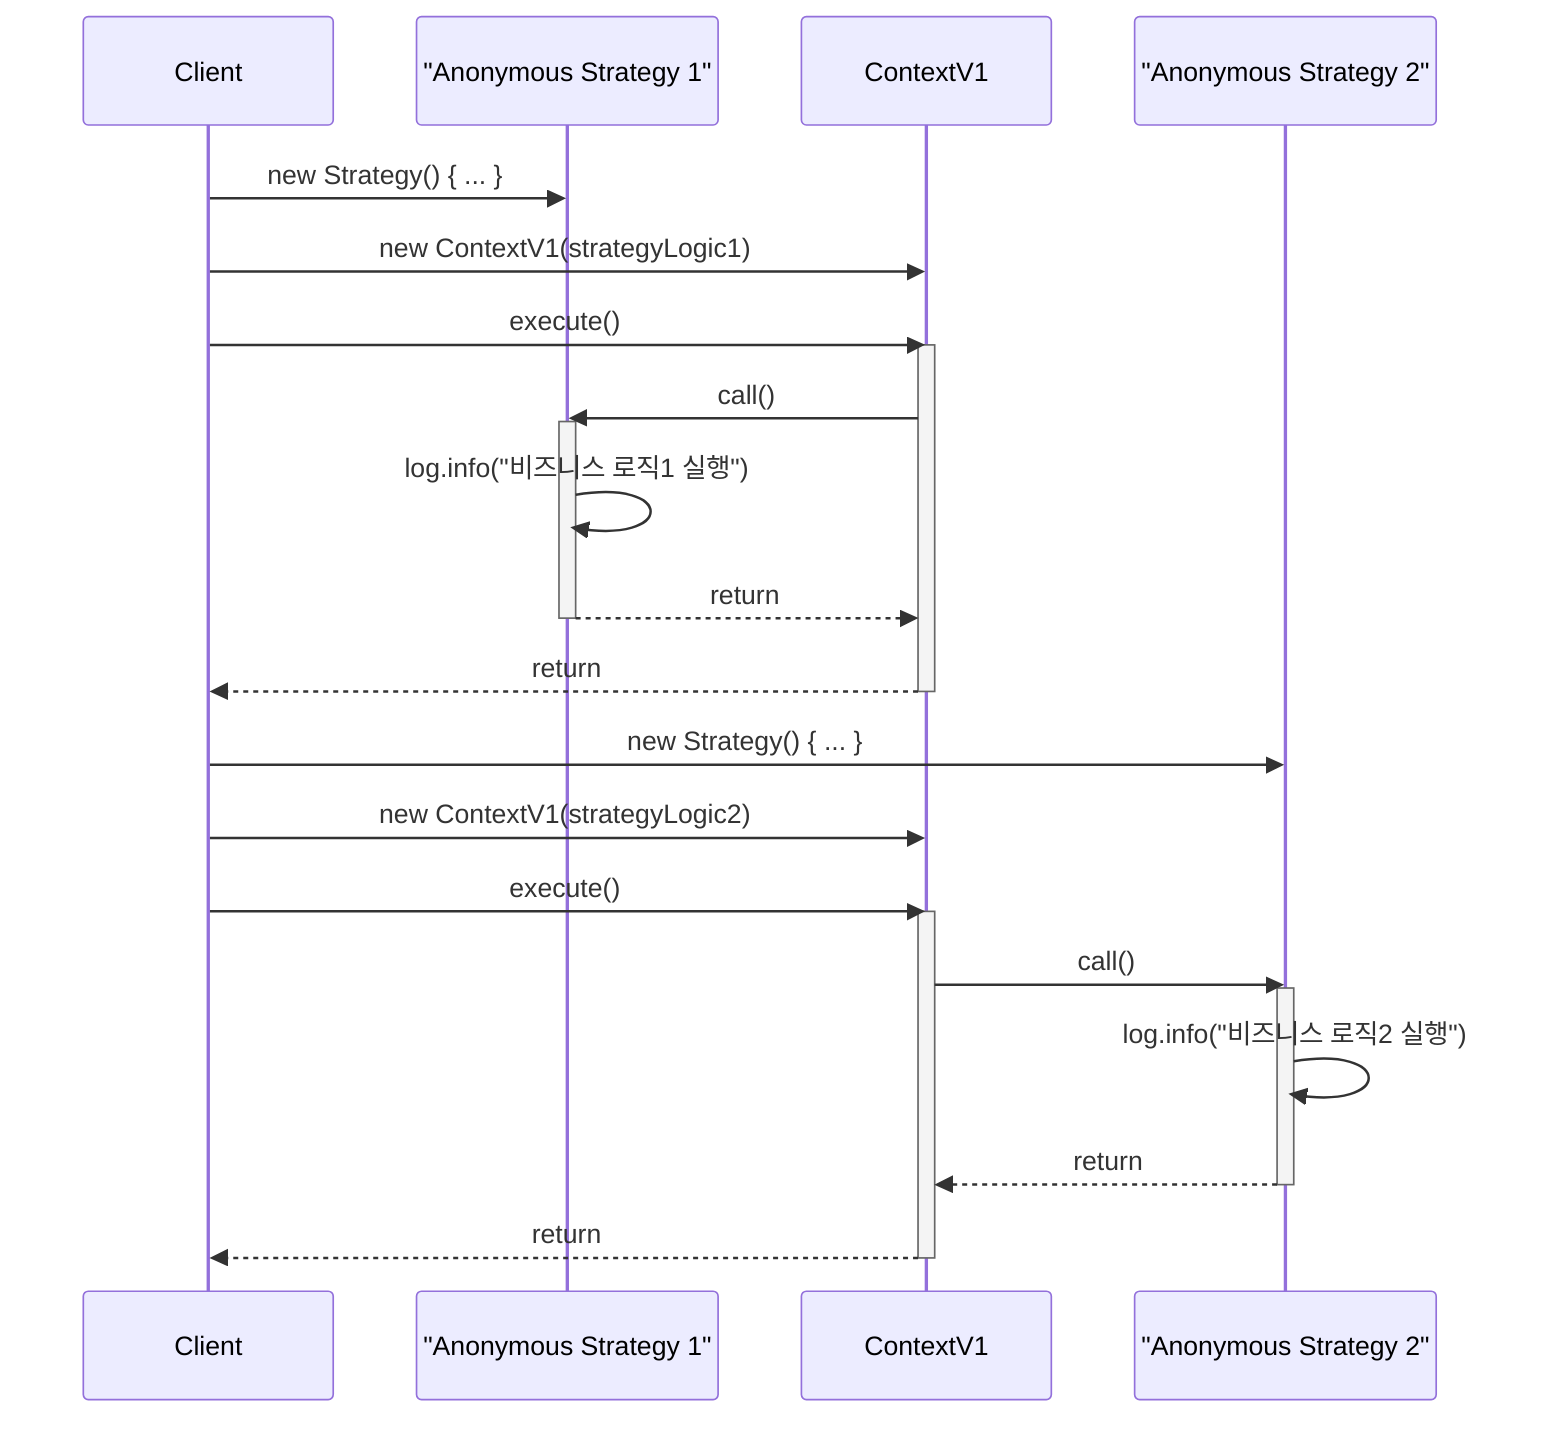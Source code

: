 sequenceDiagram
    participant Client
    participant AnonymousStrategy1 as "Anonymous Strategy 1"
    participant ContextV1
    participant AnonymousStrategy2 as "Anonymous Strategy 2"
    
    Client->>AnonymousStrategy1: new Strategy() { ... }
    Client->>ContextV1: new ContextV1(strategyLogic1)
    Client->>ContextV1: execute()
    
    activate ContextV1
    ContextV1->>AnonymousStrategy1: call()
    
    activate AnonymousStrategy1
    AnonymousStrategy1->>AnonymousStrategy1: log.info("비즈니스 로직1 실행")
    AnonymousStrategy1-->>ContextV1: return
    deactivate AnonymousStrategy1
    
    ContextV1-->>Client: return
    deactivate ContextV1
    
    Client->>AnonymousStrategy2: new Strategy() { ... }
    Client->>ContextV1: new ContextV1(strategyLogic2)
    Client->>ContextV1: execute()
    
    activate ContextV1
    ContextV1->>AnonymousStrategy2: call()
    
    activate AnonymousStrategy2
    AnonymousStrategy2->>AnonymousStrategy2: log.info("비즈니스 로직2 실행")
    AnonymousStrategy2-->>ContextV1: return
    deactivate AnonymousStrategy2
    
    ContextV1-->>Client: return
    deactivate ContextV1